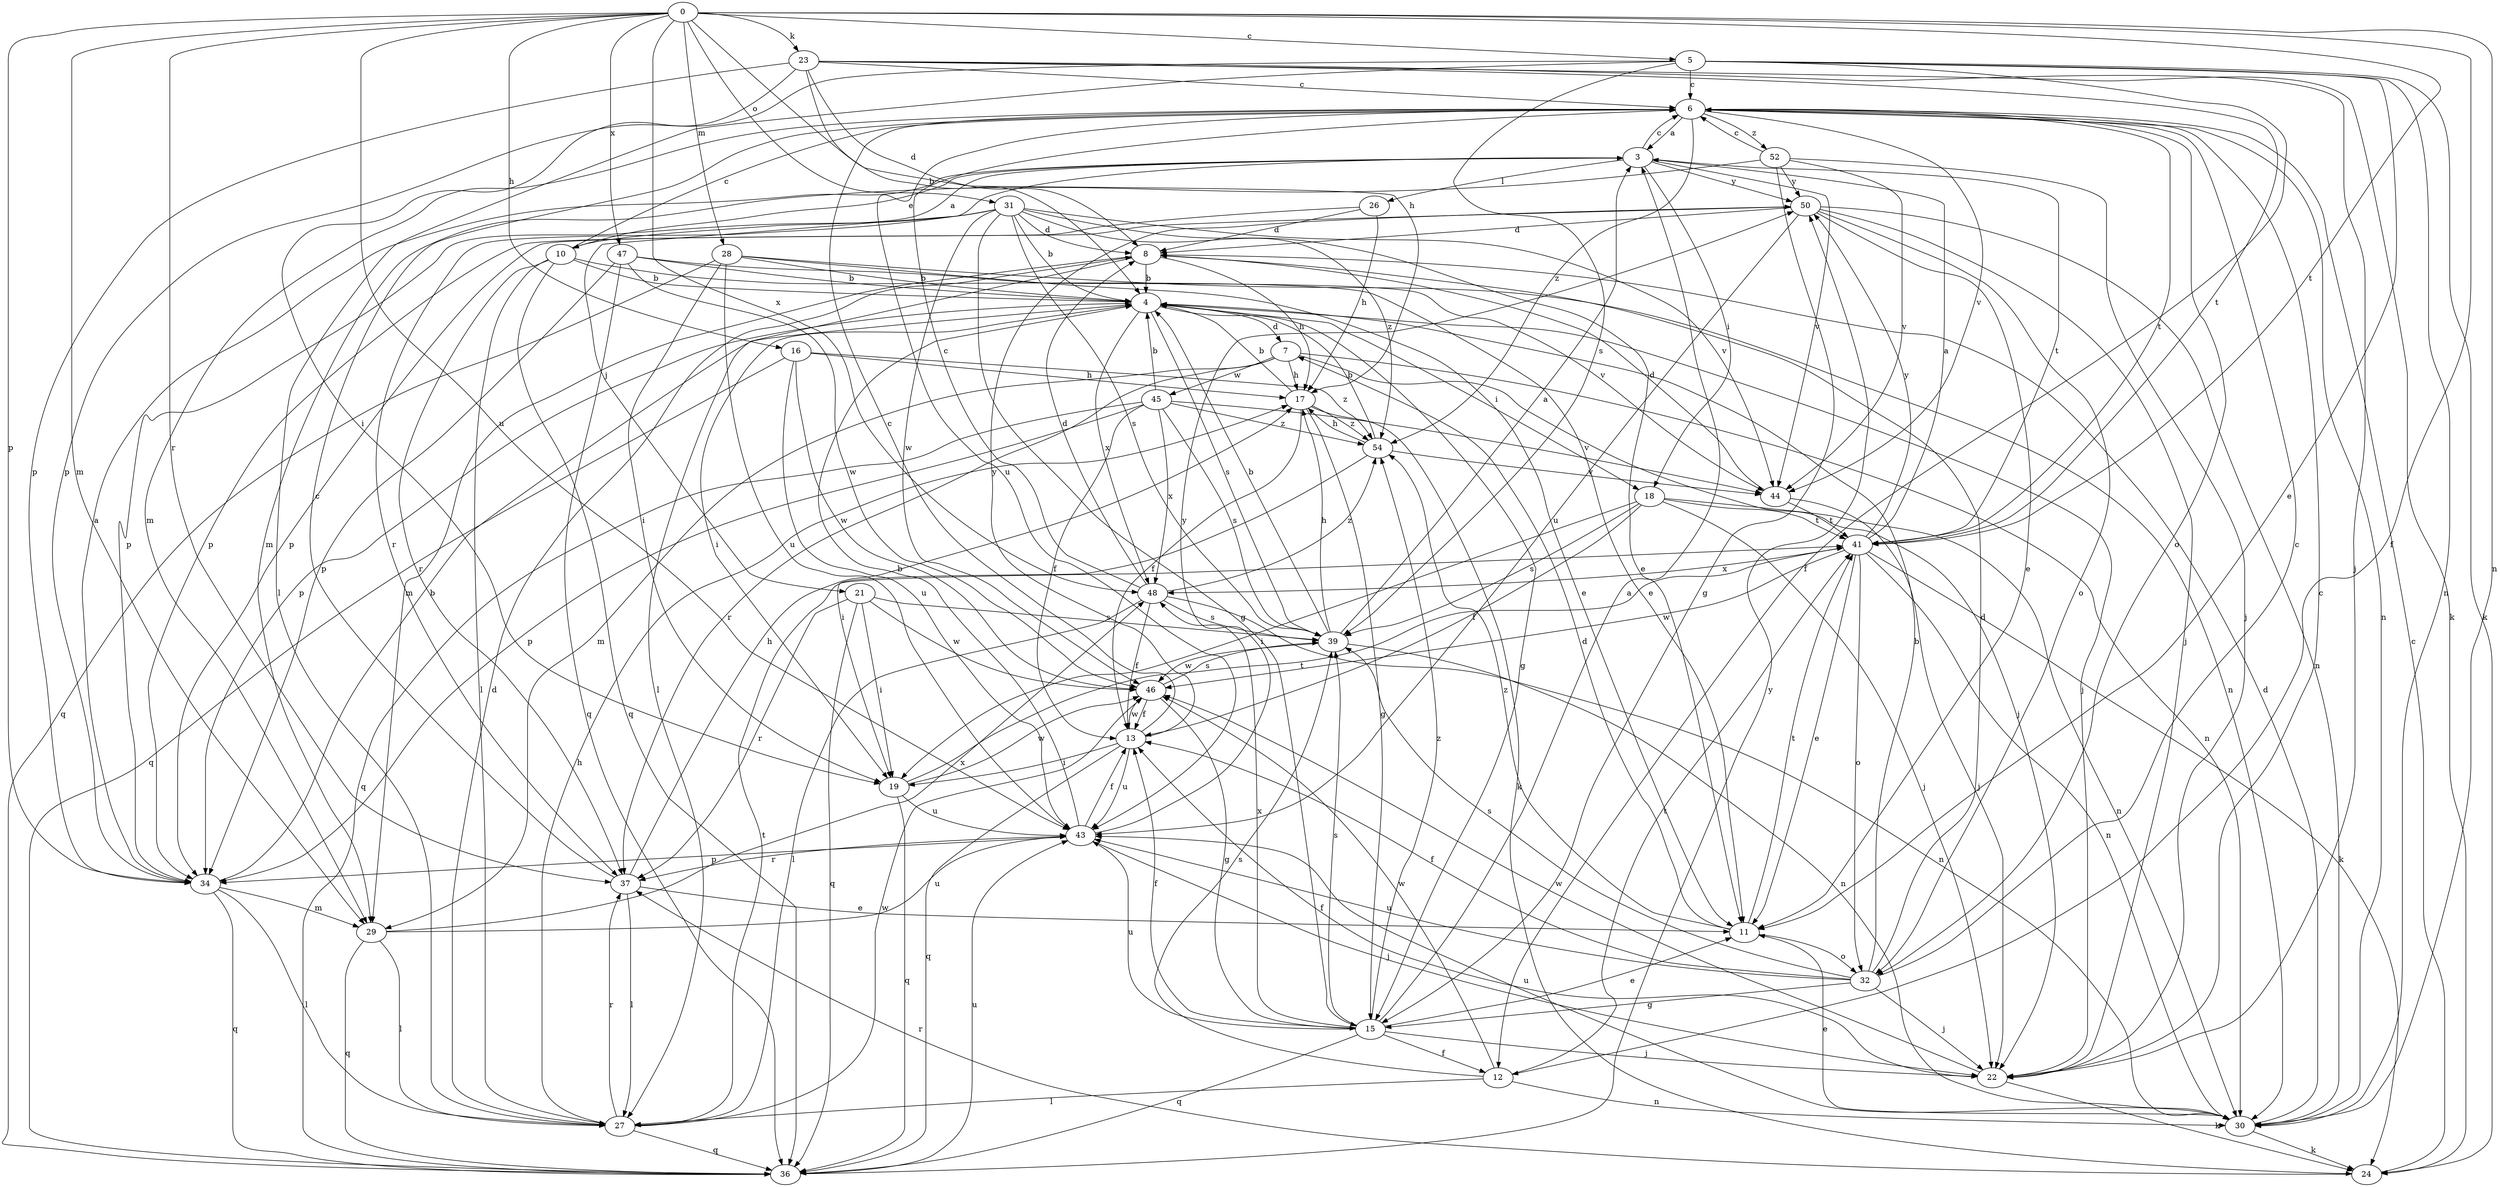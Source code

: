 strict digraph  {
0;
3;
4;
5;
6;
7;
8;
10;
11;
12;
13;
15;
16;
17;
18;
19;
21;
22;
23;
24;
26;
27;
28;
29;
30;
31;
32;
34;
36;
37;
39;
41;
43;
44;
45;
46;
47;
48;
50;
52;
54;
0 -> 5  [label=c];
0 -> 12  [label=f];
0 -> 16  [label=h];
0 -> 17  [label=h];
0 -> 23  [label=k];
0 -> 28  [label=m];
0 -> 29  [label=m];
0 -> 30  [label=n];
0 -> 31  [label=o];
0 -> 34  [label=p];
0 -> 37  [label=r];
0 -> 41  [label=t];
0 -> 43  [label=u];
0 -> 47  [label=x];
0 -> 48  [label=x];
3 -> 6  [label=c];
3 -> 10  [label=e];
3 -> 18  [label=i];
3 -> 21  [label=j];
3 -> 26  [label=l];
3 -> 41  [label=t];
3 -> 44  [label=v];
3 -> 50  [label=y];
4 -> 7  [label=d];
4 -> 15  [label=g];
4 -> 18  [label=i];
4 -> 19  [label=i];
4 -> 22  [label=j];
4 -> 34  [label=p];
4 -> 39  [label=s];
4 -> 48  [label=x];
5 -> 6  [label=c];
5 -> 11  [label=e];
5 -> 12  [label=f];
5 -> 24  [label=k];
5 -> 27  [label=l];
5 -> 30  [label=n];
5 -> 34  [label=p];
5 -> 39  [label=s];
6 -> 3  [label=a];
6 -> 29  [label=m];
6 -> 30  [label=n];
6 -> 32  [label=o];
6 -> 41  [label=t];
6 -> 43  [label=u];
6 -> 44  [label=v];
6 -> 52  [label=z];
6 -> 54  [label=z];
7 -> 17  [label=h];
7 -> 22  [label=j];
7 -> 29  [label=m];
7 -> 30  [label=n];
7 -> 37  [label=r];
7 -> 45  [label=w];
8 -> 4  [label=b];
8 -> 17  [label=h];
8 -> 27  [label=l];
8 -> 29  [label=m];
10 -> 3  [label=a];
10 -> 4  [label=b];
10 -> 6  [label=c];
10 -> 11  [label=e];
10 -> 27  [label=l];
10 -> 36  [label=q];
10 -> 37  [label=r];
11 -> 7  [label=d];
11 -> 32  [label=o];
11 -> 41  [label=t];
11 -> 54  [label=z];
12 -> 27  [label=l];
12 -> 30  [label=n];
12 -> 39  [label=s];
12 -> 41  [label=t];
12 -> 46  [label=w];
13 -> 6  [label=c];
13 -> 19  [label=i];
13 -> 36  [label=q];
13 -> 43  [label=u];
13 -> 46  [label=w];
13 -> 50  [label=y];
15 -> 3  [label=a];
15 -> 11  [label=e];
15 -> 12  [label=f];
15 -> 13  [label=f];
15 -> 22  [label=j];
15 -> 36  [label=q];
15 -> 39  [label=s];
15 -> 43  [label=u];
15 -> 48  [label=x];
15 -> 54  [label=z];
16 -> 17  [label=h];
16 -> 36  [label=q];
16 -> 43  [label=u];
16 -> 46  [label=w];
16 -> 54  [label=z];
17 -> 4  [label=b];
17 -> 13  [label=f];
17 -> 15  [label=g];
17 -> 24  [label=k];
17 -> 54  [label=z];
18 -> 13  [label=f];
18 -> 19  [label=i];
18 -> 22  [label=j];
18 -> 30  [label=n];
18 -> 39  [label=s];
18 -> 41  [label=t];
19 -> 36  [label=q];
19 -> 41  [label=t];
19 -> 43  [label=u];
19 -> 46  [label=w];
21 -> 19  [label=i];
21 -> 36  [label=q];
21 -> 37  [label=r];
21 -> 39  [label=s];
21 -> 46  [label=w];
22 -> 6  [label=c];
22 -> 13  [label=f];
22 -> 24  [label=k];
22 -> 46  [label=w];
23 -> 4  [label=b];
23 -> 6  [label=c];
23 -> 8  [label=d];
23 -> 19  [label=i];
23 -> 22  [label=j];
23 -> 24  [label=k];
23 -> 34  [label=p];
23 -> 41  [label=t];
24 -> 6  [label=c];
24 -> 37  [label=r];
26 -> 8  [label=d];
26 -> 17  [label=h];
26 -> 34  [label=p];
27 -> 8  [label=d];
27 -> 17  [label=h];
27 -> 36  [label=q];
27 -> 37  [label=r];
27 -> 41  [label=t];
27 -> 46  [label=w];
28 -> 4  [label=b];
28 -> 11  [label=e];
28 -> 19  [label=i];
28 -> 30  [label=n];
28 -> 36  [label=q];
28 -> 43  [label=u];
29 -> 27  [label=l];
29 -> 36  [label=q];
29 -> 43  [label=u];
29 -> 48  [label=x];
30 -> 8  [label=d];
30 -> 11  [label=e];
30 -> 24  [label=k];
30 -> 43  [label=u];
31 -> 4  [label=b];
31 -> 8  [label=d];
31 -> 11  [label=e];
31 -> 15  [label=g];
31 -> 34  [label=p];
31 -> 37  [label=r];
31 -> 39  [label=s];
31 -> 44  [label=v];
31 -> 46  [label=w];
31 -> 54  [label=z];
32 -> 4  [label=b];
32 -> 6  [label=c];
32 -> 8  [label=d];
32 -> 13  [label=f];
32 -> 15  [label=g];
32 -> 22  [label=j];
32 -> 39  [label=s];
32 -> 43  [label=u];
34 -> 3  [label=a];
34 -> 4  [label=b];
34 -> 27  [label=l];
34 -> 29  [label=m];
34 -> 36  [label=q];
36 -> 43  [label=u];
36 -> 50  [label=y];
37 -> 6  [label=c];
37 -> 11  [label=e];
37 -> 17  [label=h];
37 -> 27  [label=l];
39 -> 3  [label=a];
39 -> 4  [label=b];
39 -> 17  [label=h];
39 -> 30  [label=n];
39 -> 46  [label=w];
41 -> 3  [label=a];
41 -> 11  [label=e];
41 -> 24  [label=k];
41 -> 30  [label=n];
41 -> 32  [label=o];
41 -> 46  [label=w];
41 -> 48  [label=x];
41 -> 50  [label=y];
43 -> 4  [label=b];
43 -> 13  [label=f];
43 -> 22  [label=j];
43 -> 34  [label=p];
43 -> 37  [label=r];
43 -> 50  [label=y];
44 -> 8  [label=d];
44 -> 22  [label=j];
44 -> 41  [label=t];
45 -> 4  [label=b];
45 -> 13  [label=f];
45 -> 34  [label=p];
45 -> 36  [label=q];
45 -> 39  [label=s];
45 -> 44  [label=v];
45 -> 48  [label=x];
45 -> 54  [label=z];
46 -> 13  [label=f];
46 -> 15  [label=g];
46 -> 39  [label=s];
47 -> 4  [label=b];
47 -> 34  [label=p];
47 -> 36  [label=q];
47 -> 44  [label=v];
47 -> 46  [label=w];
48 -> 6  [label=c];
48 -> 8  [label=d];
48 -> 13  [label=f];
48 -> 27  [label=l];
48 -> 30  [label=n];
48 -> 39  [label=s];
48 -> 54  [label=z];
50 -> 8  [label=d];
50 -> 11  [label=e];
50 -> 22  [label=j];
50 -> 30  [label=n];
50 -> 32  [label=o];
50 -> 34  [label=p];
50 -> 43  [label=u];
52 -> 6  [label=c];
52 -> 15  [label=g];
52 -> 22  [label=j];
52 -> 29  [label=m];
52 -> 44  [label=v];
52 -> 50  [label=y];
54 -> 4  [label=b];
54 -> 17  [label=h];
54 -> 19  [label=i];
54 -> 44  [label=v];
}
